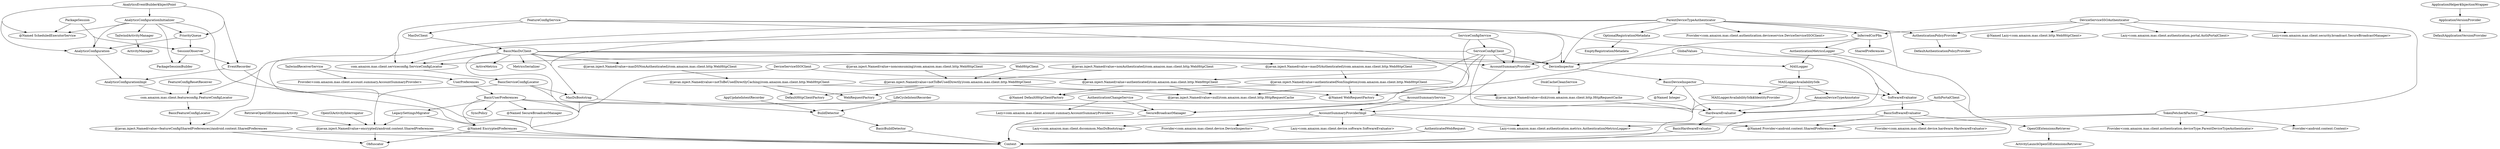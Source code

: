 digraph G1 {
  concentrate = true;
  n2 [label="@Named EncryptedPreferences"];
  n2 -> Context;
  n2 -> Obfuscator;
  n3 [label="@Named SecureBroadcastManager"];
  n3 -> Context;
  n4 [label="@javax.inject.Named(value=authenticated)/com.amazon.mas.client.http.WebHttpClient"];
  n5 [label="@Named DefaultHttpClientFactory"];
  n4 -> n5;
  n6 [label="@Named WebRequestFactory"];
  n4 -> n6;
  n7 [label="@javax.inject.Named(value=null)/com.amazon.mas.client.http.HttpRequestCache"];
  n4 -> n7;
  n8 [label="@javax.inject.Named(value=authenticatedNonSingleton)/com.amazon.mas.client.http.WebHttpClient"];
  n8 -> n5;
  n8 -> n6;
  n8 -> n7;
  n9 [label="@javax.inject.Named(value=disk)/com.amazon.mas.client.http.HttpRequestCache"];
  n9 -> Context;
  n10 [label="@javax.inject.Named(value=encrypted)/android.content.SharedPreferences"];
  n10 -> Context;
  n10 -> Obfuscator;
  n11 [label="@javax.inject.Named(value=featureConfigSharedPreferences)/android.content.SharedPreferences"];
  n11 -> Context;
  n11 -> Obfuscator;
  n12 [label="@javax.inject.Named(value=masDSAuthenticated)/com.amazon.mas.client.http.WebHttpClient"];
  n12 -> n8;
  n13 [label="@javax.inject.Named(value=masDSNonAuthenticated)/com.amazon.mas.client.http.WebHttpClient"];
  n14 [label="@javax.inject.Named(value=notToBeUsedDirectlyCaching)/com.amazon.mas.client.http.WebHttpClient"];
  n13 -> n14;
  n15 [label="@javax.inject.Named(value=nonAuthenticated)/com.amazon.mas.client.http.WebHttpClient"];
  n16 [label="@javax.inject.Named(value=notToBeUsedDirectly)/com.amazon.mas.client.http.WebHttpClient"];
  n15 -> n16;
  n17 [label="@javax.inject.Named(value=nonconsuming)/com.amazon.mas.client.http.WebHttpClient"];
  n17 -> n16;
  n16 -> n7;
  n16 -> DefaultHttpClientFactory;
  n16 -> WebRequestFactory;
  n14 -> n9;
  n14 -> DefaultHttpClientFactory;
  n14 -> WebRequestFactory;
  AccountSummaryProvider -> AccountSummaryProviderImpl;
  n18 [label="@Named Provider<android.content.SharedPreferences>"];
  AccountSummaryProviderImpl -> n18;
  n19 [label="Provider<com.amazon.mas.client.device.DeviceInspector>"];
  AccountSummaryProviderImpl -> n19;
  n20 [label="Lazy<com.amazon.mas.client.authentication.metrics.AuthenticationMetricsLogger>"];
  AccountSummaryProviderImpl -> n20;
  n21 [label="Lazy<com.amazon.mas.client.device.software.SoftwareEvaluator>"];
  AccountSummaryProviderImpl -> n21;
  n22 [label="Lazy<com.amazon.mas.client.dscommon.MasDsBootstrap>"];
  AccountSummaryProviderImpl -> n22;
  AccountSummaryProviderImpl -> Context;
  AccountSummaryService -> AccountSummaryProviderImpl;
  AccountSummaryService -> SecureBroadcastManager;
  AmazonDeviceTypeAnnotator -> HardwareEvaluator;
  AnalyticsConfiguration -> AnalyticsConfigurationImpl;
  n23 [label="com.amazon.mas.client.featureconfig.FeatureConfigLocator"];
  AnalyticsConfigurationImpl -> n23;
  n24 [label="@Named ScheduledExecutorService"];
  AnalyticsConfigurationInitializer -> n24;
  AnalyticsConfigurationInitializer -> AnalyticsConfiguration;
  AnalyticsConfigurationInitializer -> TailwindActivityManager;
  AnalyticsConfigurationInitializer -> PackageSessionBuilder;
  AnalyticsConfigurationInitializer -> PriorityQueue;
  AnalyticsConfigurationInitializer -> Context;
  n25 [label="AnalyticsEventBuilder$InjectPoint"];
  n25 -> n24;
  n25 -> AnalyticsConfiguration;
  n25 -> AnalyticsConfigurationInitializer;
  n25 -> PriorityQueue;
  n25 -> EventRecorder;
  AppUpdateIntentRecorder -> BuildDetector;
  n26 [label="ApplicationHelper$InjectionWrapper"];
  n26 -> ApplicationVersionProvider;
  ApplicationVersionProvider -> DefaultApplicationVersionProvider;
  AuthPortalClient -> Context;
  AuthPortalClient -> HardwareEvaluator;
  AuthenticatedWebRequest -> Context;
  AuthenticationChangeService -> SecureBroadcastManager;
  n27 [label="Lazy<com.amazon.mas.client.account.summary.AccountSummaryProvider>"];
  AuthenticationChangeService -> n27;
  AuthenticationMetricsLogger -> MASLogger;
  AuthenticationMetricsLogger -> Context;
  AuthenticationPolicyProvider -> DefaultAuthenticationPolicyProvider;
  BasicBuildDetector -> Context;
  n28 [label="@Named Integer"];
  BasicDeviceInspector -> n28;
  BasicDeviceInspector -> Context;
  BasicDeviceInspector -> HardwareEvaluator;
  BasicDeviceInspector -> SoftwareEvaluator;
  BasicFeatureConfigLocator -> n11;
  BasicHardwareEvaluator -> Context;
  BasicMasDsClient -> MasDsBootstrap;
  BasicMasDsClient -> n12;
  BasicMasDsClient -> n13;
  BasicMasDsClient -> DeviceInspector;
  BasicMasDsClient -> MASLogger;
  BasicMasDsClient -> ActiveMetrics;
  BasicMasDsClient -> Context;
  BasicMasDsClient -> AccountSummaryProvider;
  BasicMasDsClient -> MetricsSerializer;
  n29 [label="com.amazon.mas.client.serviceconfig.ServiceConfigLocator"];
  BasicMasDsClient -> n29;
  BasicServiceConfigLocator -> MasDsBootstrap;
  BasicServiceConfigLocator -> n10;
  BasicServiceConfigLocator -> Context;
  BasicSoftwareEvaluator -> n18;
  n30 [label="Provider<com.amazon.mas.client.device.hardware.HardwareEvaluator>"];
  BasicSoftwareEvaluator -> n30;
  BasicSoftwareEvaluator -> Context;
  BasicSoftwareEvaluator -> OpenGlExtensionsRetriever;
  BasicUserPreferences -> SecureBroadcastManager;
  BasicUserPreferences -> LegacySettingsMigrator;
  BasicUserPreferences -> n3;
  BasicUserPreferences -> n2;
  BasicUserPreferences -> Context;
  BasicUserPreferences -> HardwareEvaluator;
  BasicUserPreferences -> SyncPolicy;
  BuildDetector -> BasicBuildDetector;
  DeviceInspector -> BasicDeviceInspector;
  DeviceServiceSSOAuthenticator -> InferredCorPfm;
  DeviceServiceSSOAuthenticator -> AuthenticationPolicyProvider;
  n31 [label="@Named Lazy<com.amazon.mas.client.http.WebHttpClient>"];
  DeviceServiceSSOAuthenticator -> n31;
  n32 [label="Lazy<com.amazon.mas.client.authentication.portal.AuthPortalClient>"];
  DeviceServiceSSOAuthenticator -> n32;
  n33 [label="Lazy<com.amazon.mas.client.security.broadcast.SecureBroadcastManager>"];
  DeviceServiceSSOAuthenticator -> n33;
  n34 [label="TokenFetcher$Factory"];
  DeviceServiceSSOAuthenticator -> n34;
  DeviceServiceSSOClient -> n4;
  DeviceServiceSSOClient -> Context;
  DiskCacheCleanService -> n9;
  EventRecorder -> AnalyticsConfigurationImpl;
  EventRecorder -> Context;
  FeatureConfigResetReceiver -> n23;
  FeatureConfigService -> SecureBroadcastManager;
  FeatureConfigService -> DeviceInspector;
  FeatureConfigService -> MasDsClient;
  FeatureConfigService -> n23;
  FeatureConfigService -> n11;
  FeatureConfigService -> AccountSummaryProvider;
  FeatureConfigService -> SoftwareEvaluator;
  FeatureConfigService -> n29;
  GlobalValues -> DeviceInspector;
  GlobalValues -> HardwareEvaluator;
  GlobalValues -> SoftwareEvaluator;
  HardwareEvaluator -> BasicHardwareEvaluator;
  InferredCorPfm -> SecureBroadcastManager;
  InferredCorPfm -> SharedPreferences;
  InferredCorPfm -> AuthenticationMetricsLogger;
  LegacySettingsMigrator -> n10;
  LegacySettingsMigrator -> n2;
  LifeCycleIntentRecorder -> BuildDetector;
  MASLogger -> MASLoggerAvailabilitySdk;
  MASLoggerAvailabilitySdk -> AmazonDeviceTypeAnnotator;
  MASLoggerAvailabilitySdk -> Context;
  n35 [label="MASLoggerAvailabilitySdk$IdentityProvider"];
  MASLoggerAvailabilitySdk -> n35;
  MasDsBootstrap -> Context;
  MasDsBootstrap -> BuildDetector;
  MasDsClient -> BasicMasDsClient;
  OpenGlActivityInterrogator -> n10;
  OpenGlExtensionsRetriever -> ActivityLaunchOpenGlExtensionsRetriever;
  OptionalRegistrationMetadata -> EmptyRegistrationMetadata;
  PackageSession -> n24;
  PackageSession -> AnalyticsConfiguration;
  PackageSession -> SessionObserver;
  ParentDeviceTypeAuthenticator -> InferredCorPfm;
  ParentDeviceTypeAuthenticator -> MasDsBootstrap;
  ParentDeviceTypeAuthenticator -> AuthenticationPolicyProvider;
  ParentDeviceTypeAuthenticator -> OptionalRegistrationMetadata;
  ParentDeviceTypeAuthenticator -> DeviceInspector;
  n36 [label="Provider<com.amazon.mas.client.authentication.deviceservice.DeviceServiceSSOClient>"];
  ParentDeviceTypeAuthenticator -> n36;
  ParentDeviceTypeAuthenticator -> n10;
  ParentDeviceTypeAuthenticator -> Context;
  PriorityQueue -> AnalyticsConfiguration;
  PriorityQueue -> SessionObserver;
  RetrieveOpenGlExtensionsActivity -> n10;
  SecureBroadcastManager -> Context;
  ServiceConfigClient -> n4;
  ServiceConfigClient -> n6;
  ServiceConfigClient -> DeviceInspector;
  ServiceConfigClient -> Context;
  ServiceConfigClient -> AccountSummaryProvider;
  ServiceConfigClient -> n29;
  ServiceConfigService -> SecureBroadcastManager;
  ServiceConfigService -> ServiceConfigClient;
  ServiceConfigService -> AccountSummaryProvider;
  ServiceConfigService -> n29;
  SessionObserver -> PackageSessionBuilder;
  SessionObserver -> EventRecorder;
  SoftwareEvaluator -> BasicSoftwareEvaluator;
  TailwindActivityManager -> ActivityManager;
  n37 [label="Provider<com.amazon.mas.client.account.summary.AccountSummaryProvider>"];
  TailwindReceiverService -> n37;
  TailwindReceiverService -> UserPreferences;
  n34 -> n18;
  n38 [label="Provider<android.content.Context>"];
  n34 -> n38;
  n39 [label="Provider<com.amazon.mas.client.authentication.deviceType.ParentDeviceTypeAuthenticator>"];
  n34 -> n39;
  n34 -> n20;
  UserPreferences -> BasicUserPreferences;
  WebHttpClient -> n16;
  n23 -> BasicFeatureConfigLocator;
  n29 -> BasicServiceConfigLocator;
}
